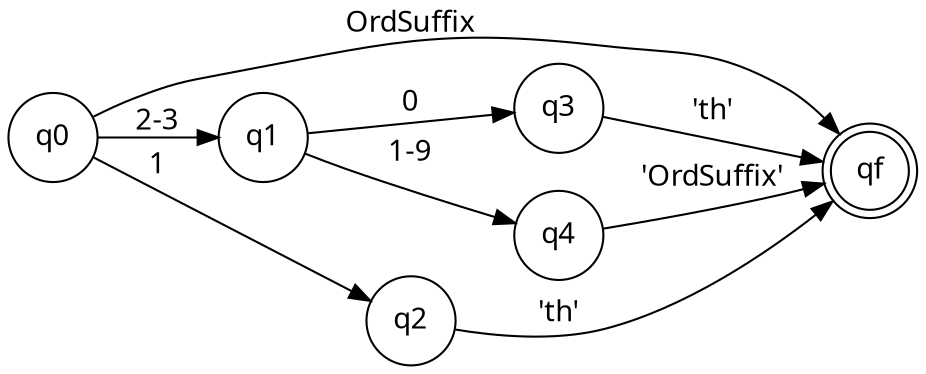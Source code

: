 digraph ordday {
	rankdir=LR;
    graph [fontname = "DIN"];
    node  [fontname = "DIN"];
    edge  [fontname = "DIN"];
	node [shape = doublecircle]; qf;
	node [shape = circle];

	q0 -> q1 [ label = "2-3" ];
	q0 -> q2 [ label = "1" ];
	q0 -> qf [ label = "OrdSuffix" ];
	q1 -> q3 [ label = "0" ];
	q1 -> q4 [ label = "1-9" ];
	q2 -> qf [ label = "'th'" ];
	q3 -> qf [ label = "'th'" ];
	q4 -> qf [ label = "'OrdSuffix'" ];
}
